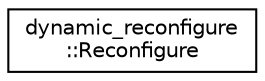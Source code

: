 digraph "Graphical Class Hierarchy"
{
  edge [fontname="Helvetica",fontsize="10",labelfontname="Helvetica",labelfontsize="10"];
  node [fontname="Helvetica",fontsize="10",shape=record];
  rankdir="LR";
  Node1 [label="dynamic_reconfigure\l::Reconfigure",height=0.2,width=0.4,color="black", fillcolor="white", style="filled",URL="$classdynamic__reconfigure_1_1_reconfigure.html"];
}
